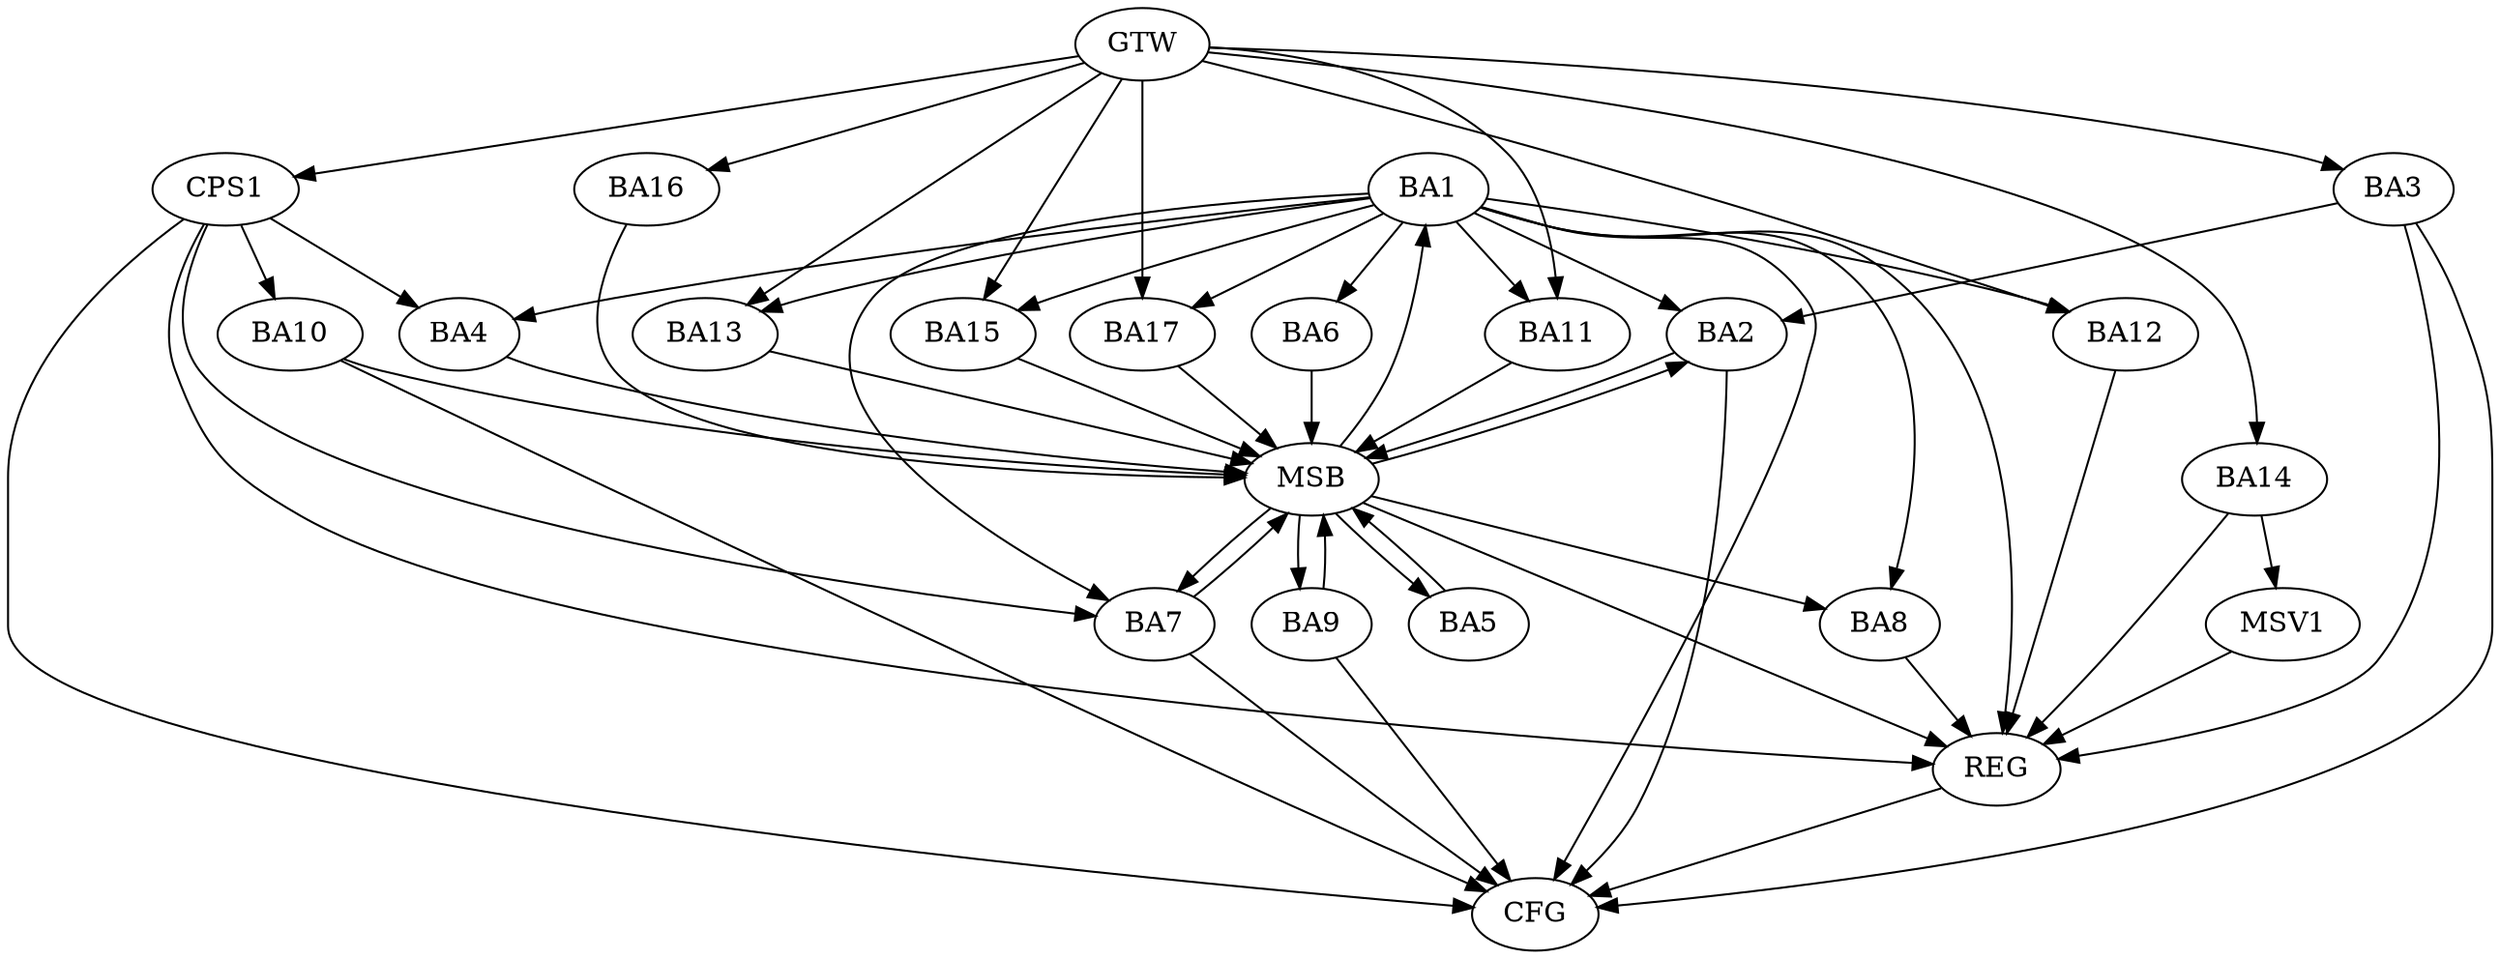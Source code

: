 strict digraph G {
  BA1 [ label="BA1" ];
  BA2 [ label="BA2" ];
  BA3 [ label="BA3" ];
  BA4 [ label="BA4" ];
  BA5 [ label="BA5" ];
  BA6 [ label="BA6" ];
  BA7 [ label="BA7" ];
  BA8 [ label="BA8" ];
  BA9 [ label="BA9" ];
  BA10 [ label="BA10" ];
  BA11 [ label="BA11" ];
  BA12 [ label="BA12" ];
  BA13 [ label="BA13" ];
  BA14 [ label="BA14" ];
  BA15 [ label="BA15" ];
  BA16 [ label="BA16" ];
  BA17 [ label="BA17" ];
  CPS1 [ label="CPS1" ];
  GTW [ label="GTW" ];
  REG [ label="REG" ];
  MSB [ label="MSB" ];
  CFG [ label="CFG" ];
  MSV1 [ label="MSV1" ];
  BA1 -> BA2;
  BA3 -> BA2;
  CPS1 -> BA7;
  CPS1 -> BA10;
  CPS1 -> BA4;
  GTW -> BA3;
  GTW -> BA11;
  GTW -> BA12;
  GTW -> BA13;
  GTW -> BA14;
  GTW -> BA15;
  GTW -> BA16;
  GTW -> BA17;
  GTW -> CPS1;
  BA1 -> REG;
  BA3 -> REG;
  BA8 -> REG;
  BA12 -> REG;
  BA14 -> REG;
  CPS1 -> REG;
  BA2 -> MSB;
  MSB -> BA1;
  MSB -> REG;
  BA4 -> MSB;
  MSB -> BA2;
  BA5 -> MSB;
  BA6 -> MSB;
  MSB -> BA5;
  BA7 -> MSB;
  BA9 -> MSB;
  MSB -> BA7;
  BA10 -> MSB;
  BA11 -> MSB;
  MSB -> BA8;
  BA13 -> MSB;
  MSB -> BA9;
  BA15 -> MSB;
  BA16 -> MSB;
  BA17 -> MSB;
  BA10 -> CFG;
  BA9 -> CFG;
  BA1 -> CFG;
  CPS1 -> CFG;
  BA7 -> CFG;
  BA2 -> CFG;
  BA3 -> CFG;
  REG -> CFG;
  BA1 -> BA4;
  BA1 -> BA17;
  BA1 -> BA15;
  BA1 -> BA7;
  BA1 -> BA8;
  BA1 -> BA12;
  BA1 -> BA6;
  BA1 -> BA13;
  BA1 -> BA11;
  BA14 -> MSV1;
  MSV1 -> REG;
}

